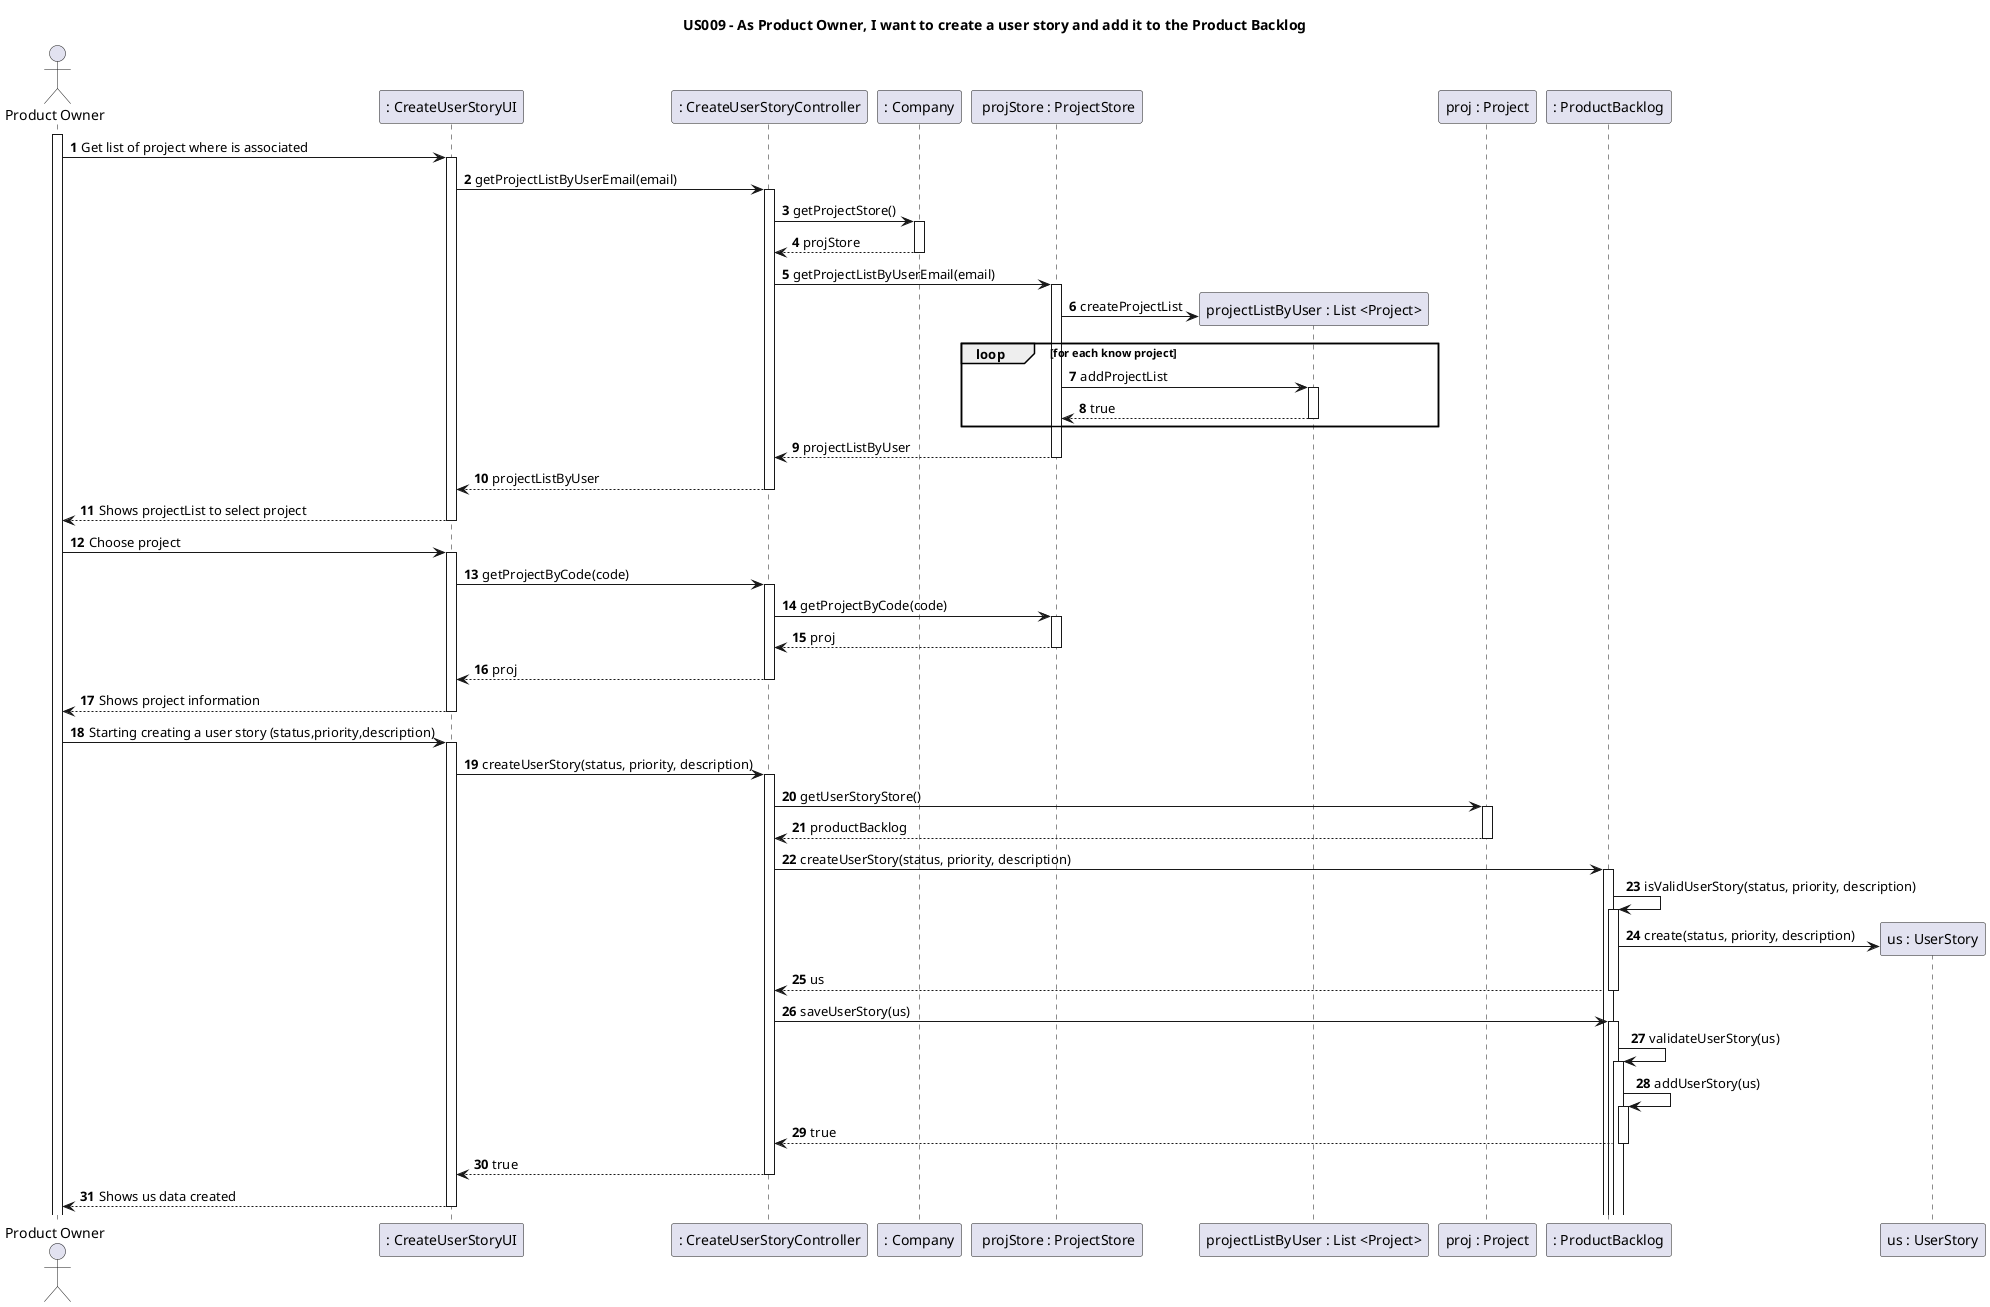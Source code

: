 @startuml
'https://plantuml.com/sequence-diagram

title US009 - As Product Owner, I want to create a user story and add it to the Product Backlog

autoactivate on
autonumber

actor "Product Owner" as User
participant ": CreateUserStoryUI" as System
participant ": CreateUserStoryController" as Ctrl
participant ": Company" as C1
participant " projStore : ProjectStore" as C2
participant "projectListByUser : List <Project>" as C2.1
participant "proj : Project" as C3
participant ": ProductBacklog" as C4
participant "us : UserStory" as C5

activate User


User -> System: Get list of project where is associated
System -> Ctrl: getProjectListByUserEmail(email)
Ctrl -> C1: getProjectStore()
C1 --> Ctrl: projStore
Ctrl -> C2: getProjectListByUserEmail(email)
C2 -> C2.1 ** : createProjectList

 loop for each know project
C2->C2.1 : addProjectList
C2.1-->C2 : true
end

C2 --> Ctrl: projectListByUser
Ctrl --> System: projectListByUser
System --> User : Shows projectList to select project

User -> System: Choose project
System -> Ctrl: getProjectByCode(code)
Ctrl -> C2 : getProjectByCode(code)
C2 --> Ctrl : proj
Ctrl --> System : proj
System --> User :Shows project information

User -> System: Starting creating a user story (status,priority,description)
System -> Ctrl: createUserStory(status, priority, description)
Ctrl-> C3 : getUserStoryStore()
C3 --> Ctrl : productBacklog
Ctrl -> C4 : createUserStory(status, priority, description)
C4->C4 : isValidUserStory(status, priority, description)
C4 -> C5 ** : create(status, priority, description)
C4-->Ctrl : us
Ctrl->C4 : saveUserStory(us)
C4->C4 : validateUserStory(us)
C4->C4 : addUserStory(us)
C4-->Ctrl : true
Ctrl --> System : true
System --> User : Shows us data created

@enduml

